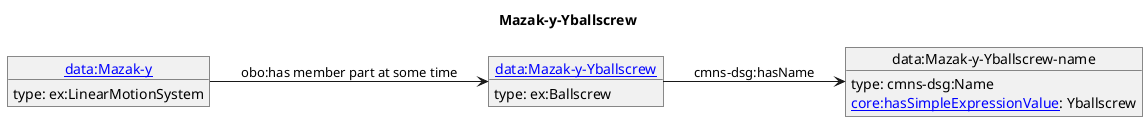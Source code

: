 @startuml
skinparam linetype polyline
left to right direction
title Mazak-y-Yballscrew
object "[[./Mazak-y-Yballscrew.html data:Mazak-y-Yballscrew]]" as o1 {
 type: ex:Ballscrew 
}
object "data:Mazak-y-Yballscrew-name" as o2 {
 type: cmns-dsg:Name 
}
object "[[./Mazak-y.html data:Mazak-y]]" as o3 {
 type: ex:LinearMotionSystem 
}
o1 --> o2 : cmns-dsg:hasName
o2 : [[https://spec.industrialontologies.org/ontology/core/Core/hasSimpleExpressionValue core:hasSimpleExpressionValue]]: Yballscrew
o3 --> o1 : obo:has member part at some time
@enduml
